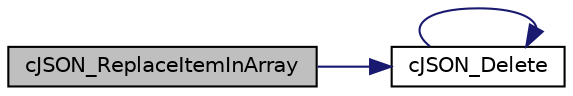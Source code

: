 digraph "cJSON_ReplaceItemInArray"
{
  edge [fontname="Helvetica",fontsize="10",labelfontname="Helvetica",labelfontsize="10"];
  node [fontname="Helvetica",fontsize="10",shape=record];
  rankdir="LR";
  Node1 [label="cJSON_ReplaceItemInArray",height=0.2,width=0.4,color="black", fillcolor="grey75", style="filled", fontcolor="black"];
  Node1 -> Node2 [color="midnightblue",fontsize="10",style="solid"];
  Node2 [label="cJSON_Delete",height=0.2,width=0.4,color="black", fillcolor="white", style="filled",URL="$c_j_s_o_n_8cc.html#ab18060251de70a2b55a18dec694f8f8a"];
  Node2 -> Node2 [color="midnightblue",fontsize="10",style="solid"];
}
